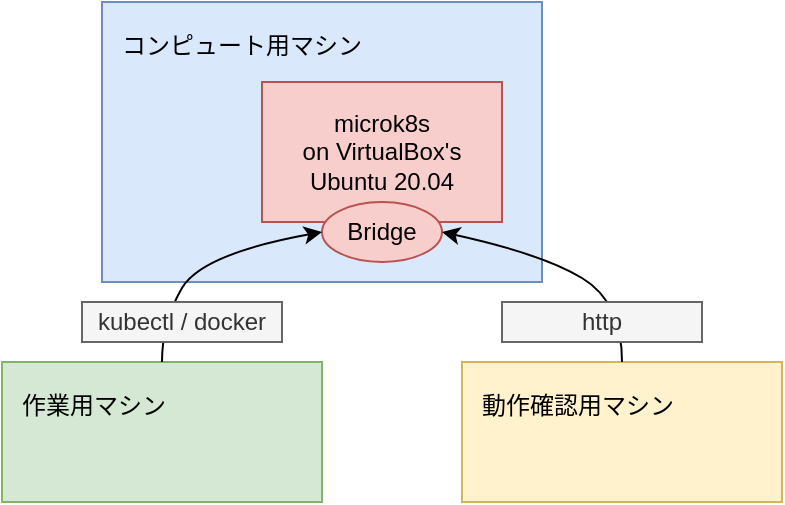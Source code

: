 <mxfile version="13.1.3">
    <diagram id="AZN4mt--jy0nBWxoQV5O" name="Page-1">
        <mxGraphModel dx="636" dy="635" grid="1" gridSize="10" guides="1" tooltips="1" connect="1" arrows="1" fold="1" page="1" pageScale="1" pageWidth="827" pageHeight="1169" math="0" shadow="0">
            <root>
                <mxCell id="0"/>
                <mxCell id="1" parent="0"/>
                <mxCell id="SpL9ILpTJnfa2vEchgF8-2" value="作業用マシン" style="rounded=0;whiteSpace=wrap;html=1;fillColor=#d5e8d4;strokeColor=#82b366;align=left;verticalAlign=top;spacing=10;" parent="1" vertex="1">
                    <mxGeometry x="120" y="490" width="160" height="70" as="geometry"/>
                </mxCell>
                <mxCell id="SpL9ILpTJnfa2vEchgF8-6" value="動作確認用マシン" style="rounded=0;whiteSpace=wrap;html=1;align=left;verticalAlign=top;spacing=10;fillColor=#fff2cc;strokeColor=#d6b656;" parent="1" vertex="1">
                    <mxGeometry x="350" y="490" width="160" height="70" as="geometry"/>
                </mxCell>
                <mxCell id="SpL9ILpTJnfa2vEchgF8-11" value="コンピュート用マシン" style="rounded=0;whiteSpace=wrap;html=1;align=left;fillColor=#dae8fc;strokeColor=#6c8ebf;verticalAlign=top;spacing=10;" parent="1" vertex="1">
                    <mxGeometry x="170" y="310" width="220" height="140" as="geometry"/>
                </mxCell>
                <mxCell id="SpL9ILpTJnfa2vEchgF8-3" value="microk8s&lt;br&gt;on VirtualBox's Ubuntu 20.04" style="rounded=0;whiteSpace=wrap;html=1;fillColor=#f8cecc;strokeColor=#b85450;" parent="1" vertex="1">
                    <mxGeometry x="250" y="350" width="120" height="70" as="geometry"/>
                </mxCell>
                <mxCell id="SpL9ILpTJnfa2vEchgF8-4" value="Bridge" style="ellipse;whiteSpace=wrap;html=1;align=center;fillColor=#f8cecc;strokeColor=#b85450;" parent="1" vertex="1">
                    <mxGeometry x="280" y="410" width="60" height="30" as="geometry"/>
                </mxCell>
                <mxCell id="SpL9ILpTJnfa2vEchgF8-13" value="" style="curved=1;endArrow=classic;html=1;exitX=0.5;exitY=0;exitDx=0;exitDy=0;entryX=0;entryY=0.5;entryDx=0;entryDy=0;" parent="1" source="SpL9ILpTJnfa2vEchgF8-2" target="SpL9ILpTJnfa2vEchgF8-4" edge="1">
                    <mxGeometry width="50" height="50" relative="1" as="geometry">
                        <mxPoint x="160" y="480" as="sourcePoint"/>
                        <mxPoint x="210" y="430" as="targetPoint"/>
                        <Array as="points">
                            <mxPoint x="200" y="470"/>
                            <mxPoint x="220" y="436"/>
                        </Array>
                    </mxGeometry>
                </mxCell>
                <mxCell id="SpL9ILpTJnfa2vEchgF8-14" value="" style="curved=1;endArrow=classic;html=1;exitX=0.5;exitY=0;exitDx=0;exitDy=0;entryX=1;entryY=0.5;entryDx=0;entryDy=0;" parent="1" source="SpL9ILpTJnfa2vEchgF8-6" target="SpL9ILpTJnfa2vEchgF8-4" edge="1">
                    <mxGeometry width="50" height="50" relative="1" as="geometry">
                        <mxPoint x="160" y="480" as="sourcePoint"/>
                        <mxPoint x="210" y="430" as="targetPoint"/>
                        <Array as="points">
                            <mxPoint x="430" y="460"/>
                            <mxPoint x="390" y="436"/>
                        </Array>
                    </mxGeometry>
                </mxCell>
                <mxCell id="SpL9ILpTJnfa2vEchgF8-15" value="kubectl / docker" style="text;html=1;strokeColor=#666666;fillColor=#f5f5f5;align=center;verticalAlign=middle;whiteSpace=wrap;rounded=0;fontColor=#333333;" parent="1" vertex="1">
                    <mxGeometry x="160" y="460" width="100" height="20" as="geometry"/>
                </mxCell>
                <mxCell id="SpL9ILpTJnfa2vEchgF8-16" value="http" style="text;html=1;strokeColor=#666666;fillColor=#f5f5f5;align=center;verticalAlign=middle;whiteSpace=wrap;rounded=0;fontColor=#333333;" parent="1" vertex="1">
                    <mxGeometry x="370" y="460" width="100" height="20" as="geometry"/>
                </mxCell>
            </root>
        </mxGraphModel>
    </diagram>
</mxfile>